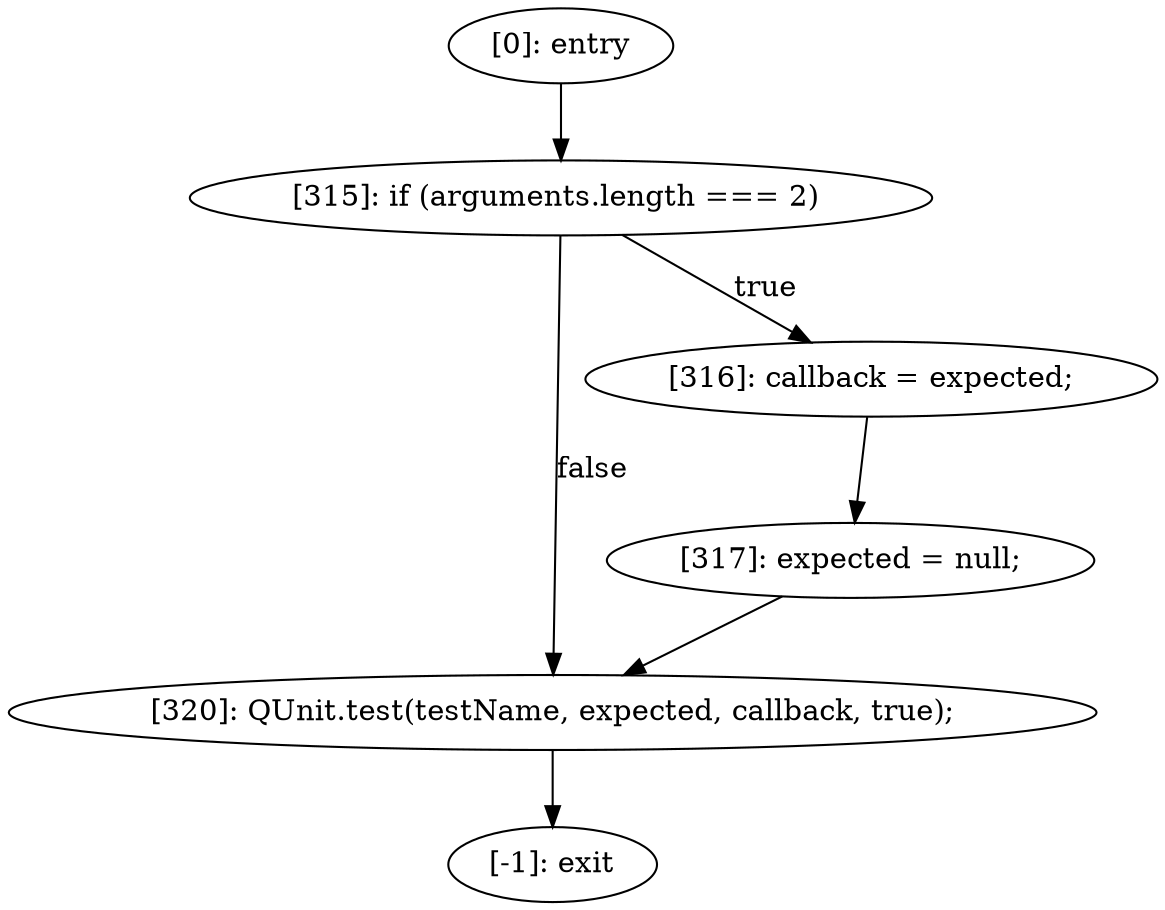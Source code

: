 digraph {
"0" [label="[317]: expected = null;\n"] 
"1" [label="[320]: QUnit.test(testName, expected, callback, true);\n"] 
"2" [label="[315]: if (arguments.length === 2) "] 
"3" [label="[316]: callback = expected;\n"] 
"4" [label="[-1]: exit"] 
"5" [label="[0]: entry"] 
"0" -> "1" [label=""] 
"1" -> "4" [label=""] 
"2" -> "3" [label="true"] 
"2" -> "1" [label="false"] 
"3" -> "0" [label=""] 
"5" -> "2" [label=""] 
}

